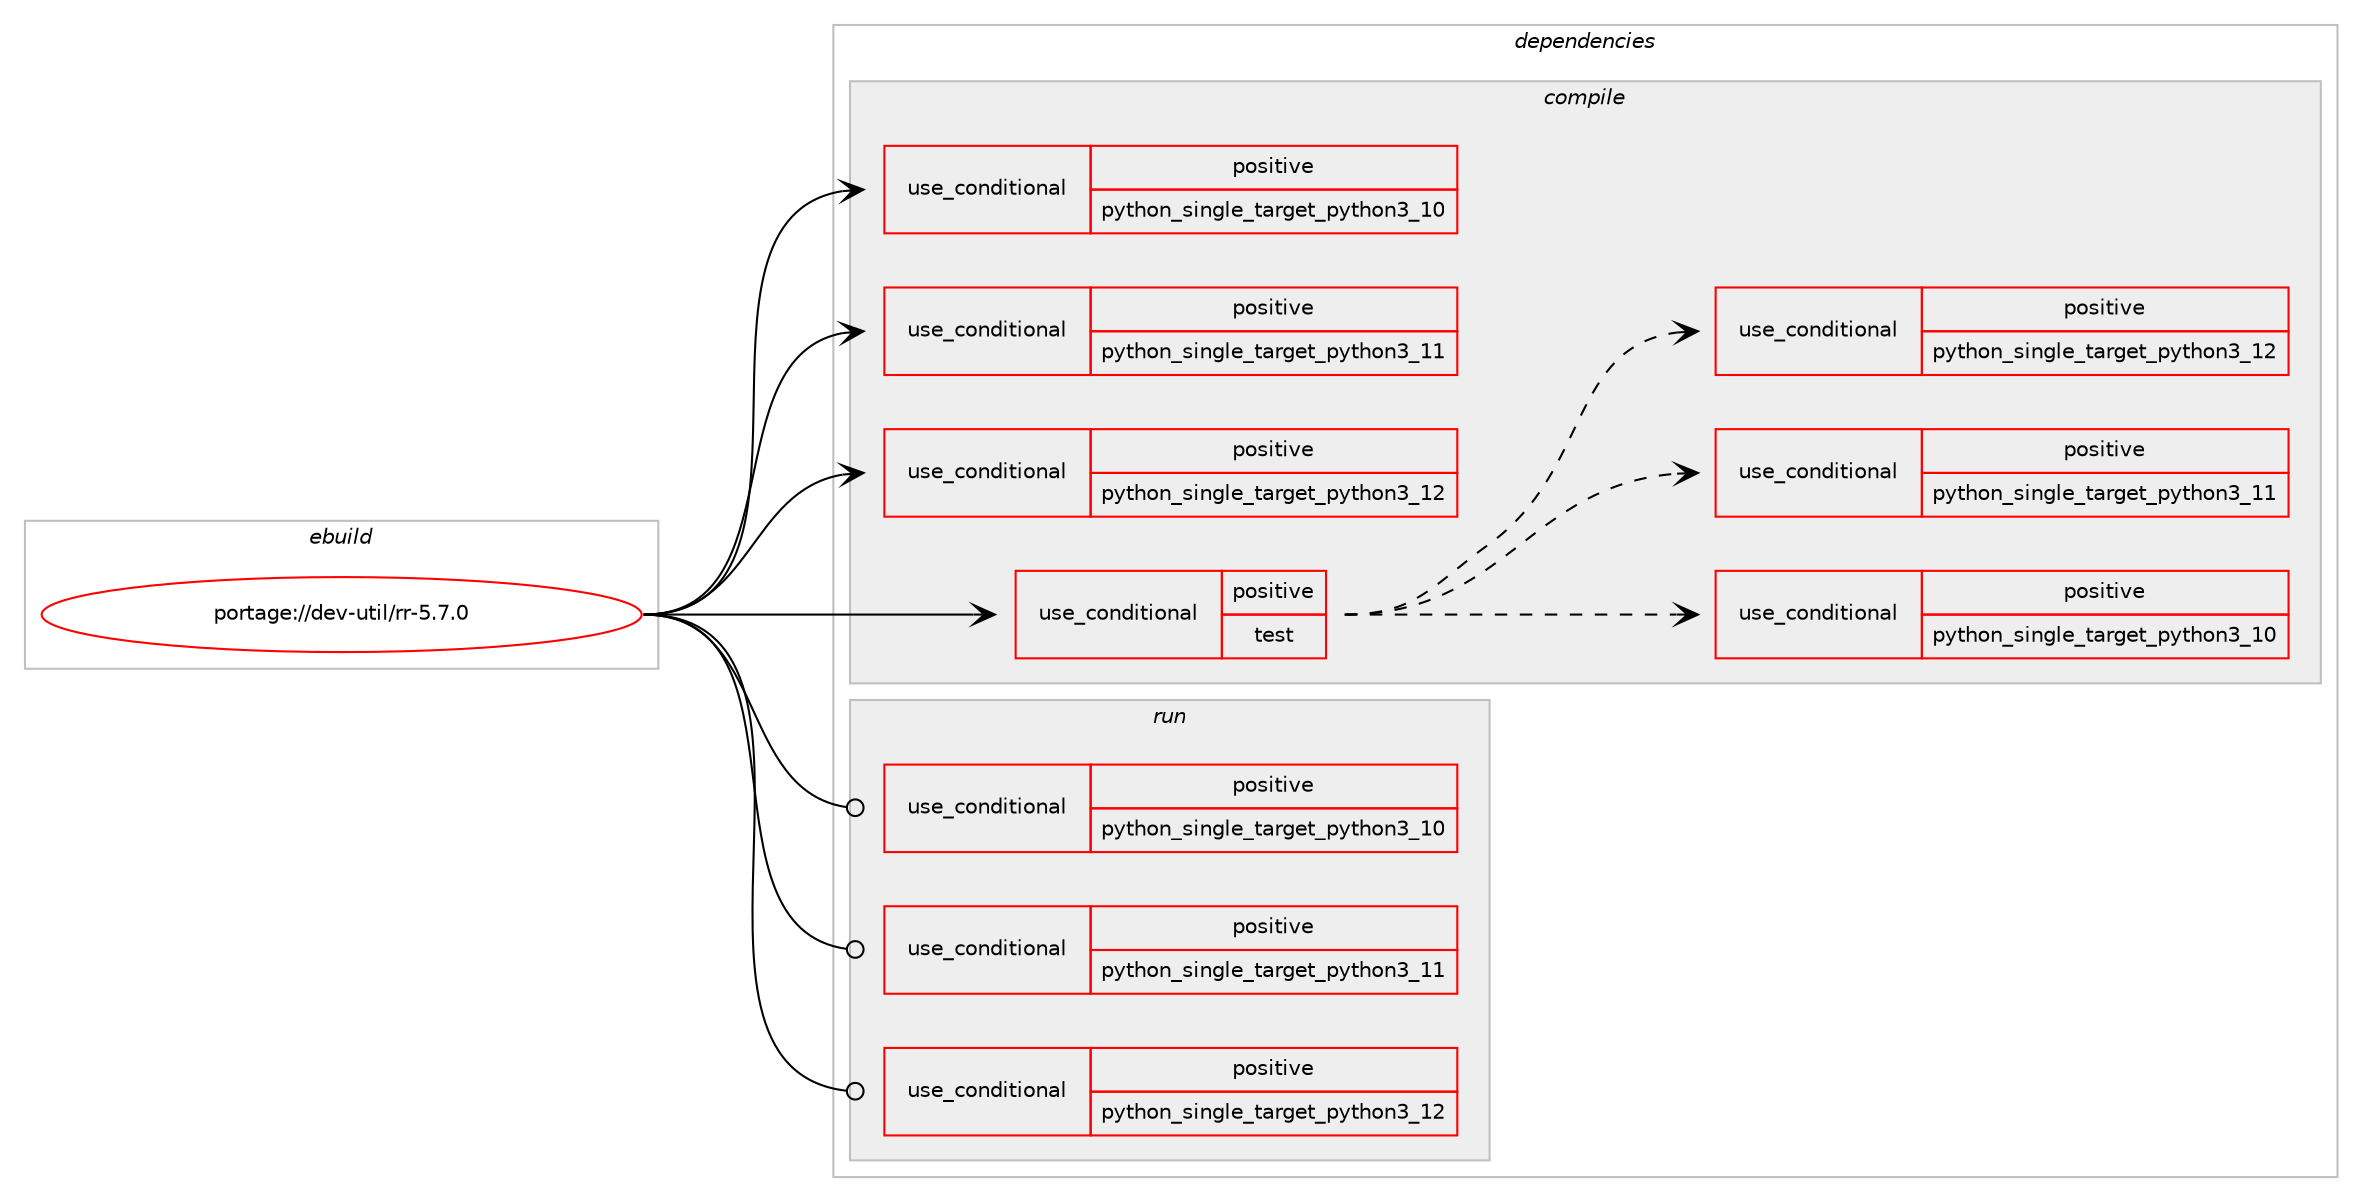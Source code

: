 digraph prolog {

# *************
# Graph options
# *************

newrank=true;
concentrate=true;
compound=true;
graph [rankdir=LR,fontname=Helvetica,fontsize=10,ranksep=1.5];#, ranksep=2.5, nodesep=0.2];
edge  [arrowhead=vee];
node  [fontname=Helvetica,fontsize=10];

# **********
# The ebuild
# **********

subgraph cluster_leftcol {
color=gray;
rank=same;
label=<<i>ebuild</i>>;
id [label="portage://dev-util/rr-5.7.0", color=red, width=4, href="../dev-util/rr-5.7.0.svg"];
}

# ****************
# The dependencies
# ****************

subgraph cluster_midcol {
color=gray;
label=<<i>dependencies</i>>;
subgraph cluster_compile {
fillcolor="#eeeeee";
style=filled;
label=<<i>compile</i>>;
subgraph cond60249 {
dependency111965 [label=<<TABLE BORDER="0" CELLBORDER="1" CELLSPACING="0" CELLPADDING="4"><TR><TD ROWSPAN="3" CELLPADDING="10">use_conditional</TD></TR><TR><TD>positive</TD></TR><TR><TD>python_single_target_python3_10</TD></TR></TABLE>>, shape=none, color=red];
# *** BEGIN UNKNOWN DEPENDENCY TYPE (TODO) ***
# dependency111965 -> package_dependency(portage://dev-util/rr-5.7.0,install,no,dev-lang,python,none,[,,],[slot(3.10)],[])
# *** END UNKNOWN DEPENDENCY TYPE (TODO) ***

}
id:e -> dependency111965:w [weight=20,style="solid",arrowhead="vee"];
subgraph cond60250 {
dependency111966 [label=<<TABLE BORDER="0" CELLBORDER="1" CELLSPACING="0" CELLPADDING="4"><TR><TD ROWSPAN="3" CELLPADDING="10">use_conditional</TD></TR><TR><TD>positive</TD></TR><TR><TD>python_single_target_python3_11</TD></TR></TABLE>>, shape=none, color=red];
# *** BEGIN UNKNOWN DEPENDENCY TYPE (TODO) ***
# dependency111966 -> package_dependency(portage://dev-util/rr-5.7.0,install,no,dev-lang,python,none,[,,],[slot(3.11)],[])
# *** END UNKNOWN DEPENDENCY TYPE (TODO) ***

}
id:e -> dependency111966:w [weight=20,style="solid",arrowhead="vee"];
subgraph cond60251 {
dependency111967 [label=<<TABLE BORDER="0" CELLBORDER="1" CELLSPACING="0" CELLPADDING="4"><TR><TD ROWSPAN="3" CELLPADDING="10">use_conditional</TD></TR><TR><TD>positive</TD></TR><TR><TD>python_single_target_python3_12</TD></TR></TABLE>>, shape=none, color=red];
# *** BEGIN UNKNOWN DEPENDENCY TYPE (TODO) ***
# dependency111967 -> package_dependency(portage://dev-util/rr-5.7.0,install,no,dev-lang,python,none,[,,],[slot(3.12)],[])
# *** END UNKNOWN DEPENDENCY TYPE (TODO) ***

}
id:e -> dependency111967:w [weight=20,style="solid",arrowhead="vee"];
subgraph cond60252 {
dependency111968 [label=<<TABLE BORDER="0" CELLBORDER="1" CELLSPACING="0" CELLPADDING="4"><TR><TD ROWSPAN="3" CELLPADDING="10">use_conditional</TD></TR><TR><TD>positive</TD></TR><TR><TD>test</TD></TR></TABLE>>, shape=none, color=red];
subgraph cond60253 {
dependency111969 [label=<<TABLE BORDER="0" CELLBORDER="1" CELLSPACING="0" CELLPADDING="4"><TR><TD ROWSPAN="3" CELLPADDING="10">use_conditional</TD></TR><TR><TD>positive</TD></TR><TR><TD>python_single_target_python3_10</TD></TR></TABLE>>, shape=none, color=red];
# *** BEGIN UNKNOWN DEPENDENCY TYPE (TODO) ***
# dependency111969 -> package_dependency(portage://dev-util/rr-5.7.0,install,no,dev-python,pexpect,none,[,,],[],[use(enable(python_targets_python3_10),negative)])
# *** END UNKNOWN DEPENDENCY TYPE (TODO) ***

}
dependency111968:e -> dependency111969:w [weight=20,style="dashed",arrowhead="vee"];
subgraph cond60254 {
dependency111970 [label=<<TABLE BORDER="0" CELLBORDER="1" CELLSPACING="0" CELLPADDING="4"><TR><TD ROWSPAN="3" CELLPADDING="10">use_conditional</TD></TR><TR><TD>positive</TD></TR><TR><TD>python_single_target_python3_11</TD></TR></TABLE>>, shape=none, color=red];
# *** BEGIN UNKNOWN DEPENDENCY TYPE (TODO) ***
# dependency111970 -> package_dependency(portage://dev-util/rr-5.7.0,install,no,dev-python,pexpect,none,[,,],[],[use(enable(python_targets_python3_11),negative)])
# *** END UNKNOWN DEPENDENCY TYPE (TODO) ***

}
dependency111968:e -> dependency111970:w [weight=20,style="dashed",arrowhead="vee"];
subgraph cond60255 {
dependency111971 [label=<<TABLE BORDER="0" CELLBORDER="1" CELLSPACING="0" CELLPADDING="4"><TR><TD ROWSPAN="3" CELLPADDING="10">use_conditional</TD></TR><TR><TD>positive</TD></TR><TR><TD>python_single_target_python3_12</TD></TR></TABLE>>, shape=none, color=red];
# *** BEGIN UNKNOWN DEPENDENCY TYPE (TODO) ***
# dependency111971 -> package_dependency(portage://dev-util/rr-5.7.0,install,no,dev-python,pexpect,none,[,,],[],[use(enable(python_targets_python3_12),negative)])
# *** END UNKNOWN DEPENDENCY TYPE (TODO) ***

}
dependency111968:e -> dependency111971:w [weight=20,style="dashed",arrowhead="vee"];
# *** BEGIN UNKNOWN DEPENDENCY TYPE (TODO) ***
# dependency111968 -> package_dependency(portage://dev-util/rr-5.7.0,install,no,dev-debug,gdb,none,[,,],[],[use(enable(xml),none)])
# *** END UNKNOWN DEPENDENCY TYPE (TODO) ***

}
id:e -> dependency111968:w [weight=20,style="solid",arrowhead="vee"];
# *** BEGIN UNKNOWN DEPENDENCY TYPE (TODO) ***
# id -> package_dependency(portage://dev-util/rr-5.7.0,install,no,dev-libs,capnproto,none,[,,],any_same_slot,[])
# *** END UNKNOWN DEPENDENCY TYPE (TODO) ***

# *** BEGIN UNKNOWN DEPENDENCY TYPE (TODO) ***
# id -> package_dependency(portage://dev-util/rr-5.7.0,install,no,sys-libs,zlib,none,[,,],any_same_slot,[])
# *** END UNKNOWN DEPENDENCY TYPE (TODO) ***

}
subgraph cluster_compileandrun {
fillcolor="#eeeeee";
style=filled;
label=<<i>compile and run</i>>;
}
subgraph cluster_run {
fillcolor="#eeeeee";
style=filled;
label=<<i>run</i>>;
subgraph cond60256 {
dependency111972 [label=<<TABLE BORDER="0" CELLBORDER="1" CELLSPACING="0" CELLPADDING="4"><TR><TD ROWSPAN="3" CELLPADDING="10">use_conditional</TD></TR><TR><TD>positive</TD></TR><TR><TD>python_single_target_python3_10</TD></TR></TABLE>>, shape=none, color=red];
# *** BEGIN UNKNOWN DEPENDENCY TYPE (TODO) ***
# dependency111972 -> package_dependency(portage://dev-util/rr-5.7.0,run,no,dev-lang,python,none,[,,],[slot(3.10)],[])
# *** END UNKNOWN DEPENDENCY TYPE (TODO) ***

}
id:e -> dependency111972:w [weight=20,style="solid",arrowhead="odot"];
subgraph cond60257 {
dependency111973 [label=<<TABLE BORDER="0" CELLBORDER="1" CELLSPACING="0" CELLPADDING="4"><TR><TD ROWSPAN="3" CELLPADDING="10">use_conditional</TD></TR><TR><TD>positive</TD></TR><TR><TD>python_single_target_python3_11</TD></TR></TABLE>>, shape=none, color=red];
# *** BEGIN UNKNOWN DEPENDENCY TYPE (TODO) ***
# dependency111973 -> package_dependency(portage://dev-util/rr-5.7.0,run,no,dev-lang,python,none,[,,],[slot(3.11)],[])
# *** END UNKNOWN DEPENDENCY TYPE (TODO) ***

}
id:e -> dependency111973:w [weight=20,style="solid",arrowhead="odot"];
subgraph cond60258 {
dependency111974 [label=<<TABLE BORDER="0" CELLBORDER="1" CELLSPACING="0" CELLPADDING="4"><TR><TD ROWSPAN="3" CELLPADDING="10">use_conditional</TD></TR><TR><TD>positive</TD></TR><TR><TD>python_single_target_python3_12</TD></TR></TABLE>>, shape=none, color=red];
# *** BEGIN UNKNOWN DEPENDENCY TYPE (TODO) ***
# dependency111974 -> package_dependency(portage://dev-util/rr-5.7.0,run,no,dev-lang,python,none,[,,],[slot(3.12)],[])
# *** END UNKNOWN DEPENDENCY TYPE (TODO) ***

}
id:e -> dependency111974:w [weight=20,style="solid",arrowhead="odot"];
# *** BEGIN UNKNOWN DEPENDENCY TYPE (TODO) ***
# id -> package_dependency(portage://dev-util/rr-5.7.0,run,no,dev-debug,gdb,none,[,,],[],[use(enable(xml),none)])
# *** END UNKNOWN DEPENDENCY TYPE (TODO) ***

# *** BEGIN UNKNOWN DEPENDENCY TYPE (TODO) ***
# id -> package_dependency(portage://dev-util/rr-5.7.0,run,no,dev-libs,capnproto,none,[,,],any_same_slot,[])
# *** END UNKNOWN DEPENDENCY TYPE (TODO) ***

# *** BEGIN UNKNOWN DEPENDENCY TYPE (TODO) ***
# id -> package_dependency(portage://dev-util/rr-5.7.0,run,no,sys-libs,zlib,none,[,,],any_same_slot,[])
# *** END UNKNOWN DEPENDENCY TYPE (TODO) ***

}
}

# **************
# The candidates
# **************

subgraph cluster_choices {
rank=same;
color=gray;
label=<<i>candidates</i>>;

}

}
